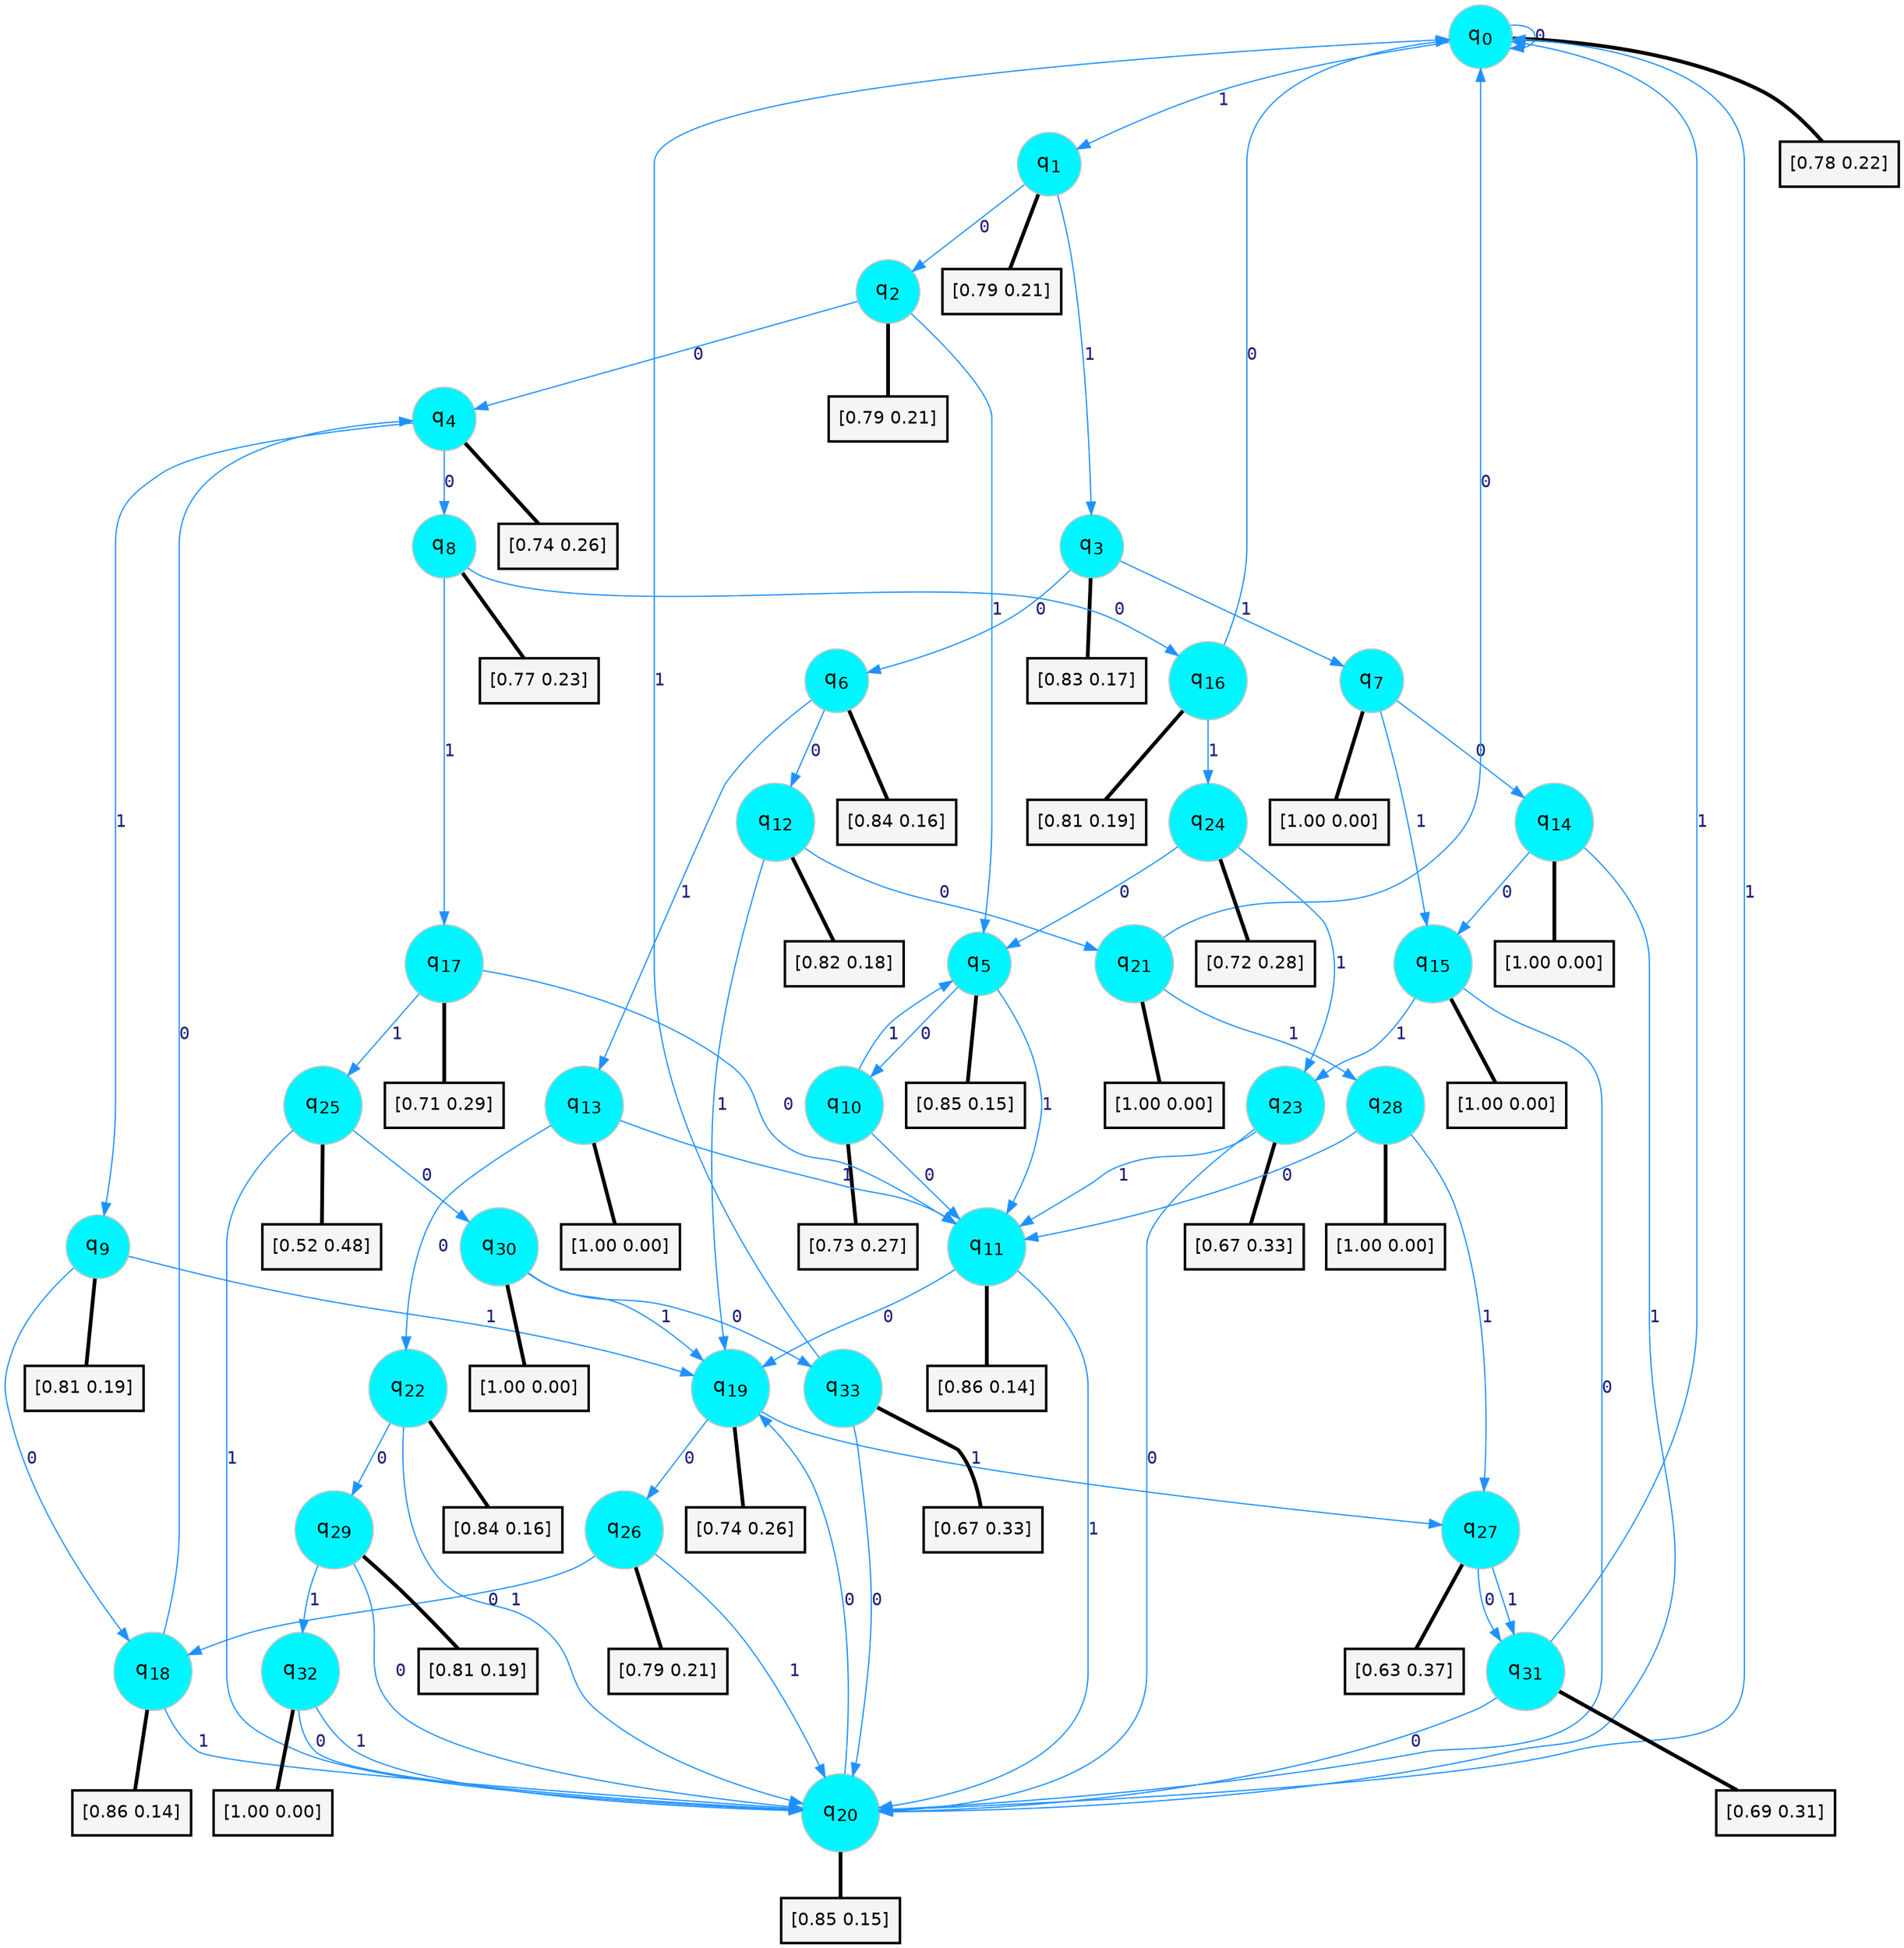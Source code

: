 digraph G {
graph [
bgcolor=transparent, dpi=300, rankdir=TD, size="40,25"];
node [
color=gray, fillcolor=turquoise1, fontcolor=black, fontname=Helvetica, fontsize=16, fontweight=bold, shape=circle, style=filled];
edge [
arrowsize=1, color=dodgerblue1, fontcolor=midnightblue, fontname=courier, fontweight=bold, penwidth=1, style=solid, weight=20];
0[label=<q<SUB>0</SUB>>];
1[label=<q<SUB>1</SUB>>];
2[label=<q<SUB>2</SUB>>];
3[label=<q<SUB>3</SUB>>];
4[label=<q<SUB>4</SUB>>];
5[label=<q<SUB>5</SUB>>];
6[label=<q<SUB>6</SUB>>];
7[label=<q<SUB>7</SUB>>];
8[label=<q<SUB>8</SUB>>];
9[label=<q<SUB>9</SUB>>];
10[label=<q<SUB>10</SUB>>];
11[label=<q<SUB>11</SUB>>];
12[label=<q<SUB>12</SUB>>];
13[label=<q<SUB>13</SUB>>];
14[label=<q<SUB>14</SUB>>];
15[label=<q<SUB>15</SUB>>];
16[label=<q<SUB>16</SUB>>];
17[label=<q<SUB>17</SUB>>];
18[label=<q<SUB>18</SUB>>];
19[label=<q<SUB>19</SUB>>];
20[label=<q<SUB>20</SUB>>];
21[label=<q<SUB>21</SUB>>];
22[label=<q<SUB>22</SUB>>];
23[label=<q<SUB>23</SUB>>];
24[label=<q<SUB>24</SUB>>];
25[label=<q<SUB>25</SUB>>];
26[label=<q<SUB>26</SUB>>];
27[label=<q<SUB>27</SUB>>];
28[label=<q<SUB>28</SUB>>];
29[label=<q<SUB>29</SUB>>];
30[label=<q<SUB>30</SUB>>];
31[label=<q<SUB>31</SUB>>];
32[label=<q<SUB>32</SUB>>];
33[label=<q<SUB>33</SUB>>];
34[label="[0.78 0.22]", shape=box,fontcolor=black, fontname=Helvetica, fontsize=14, penwidth=2, fillcolor=whitesmoke,color=black];
35[label="[0.79 0.21]", shape=box,fontcolor=black, fontname=Helvetica, fontsize=14, penwidth=2, fillcolor=whitesmoke,color=black];
36[label="[0.79 0.21]", shape=box,fontcolor=black, fontname=Helvetica, fontsize=14, penwidth=2, fillcolor=whitesmoke,color=black];
37[label="[0.83 0.17]", shape=box,fontcolor=black, fontname=Helvetica, fontsize=14, penwidth=2, fillcolor=whitesmoke,color=black];
38[label="[0.74 0.26]", shape=box,fontcolor=black, fontname=Helvetica, fontsize=14, penwidth=2, fillcolor=whitesmoke,color=black];
39[label="[0.85 0.15]", shape=box,fontcolor=black, fontname=Helvetica, fontsize=14, penwidth=2, fillcolor=whitesmoke,color=black];
40[label="[0.84 0.16]", shape=box,fontcolor=black, fontname=Helvetica, fontsize=14, penwidth=2, fillcolor=whitesmoke,color=black];
41[label="[1.00 0.00]", shape=box,fontcolor=black, fontname=Helvetica, fontsize=14, penwidth=2, fillcolor=whitesmoke,color=black];
42[label="[0.77 0.23]", shape=box,fontcolor=black, fontname=Helvetica, fontsize=14, penwidth=2, fillcolor=whitesmoke,color=black];
43[label="[0.81 0.19]", shape=box,fontcolor=black, fontname=Helvetica, fontsize=14, penwidth=2, fillcolor=whitesmoke,color=black];
44[label="[0.73 0.27]", shape=box,fontcolor=black, fontname=Helvetica, fontsize=14, penwidth=2, fillcolor=whitesmoke,color=black];
45[label="[0.86 0.14]", shape=box,fontcolor=black, fontname=Helvetica, fontsize=14, penwidth=2, fillcolor=whitesmoke,color=black];
46[label="[0.82 0.18]", shape=box,fontcolor=black, fontname=Helvetica, fontsize=14, penwidth=2, fillcolor=whitesmoke,color=black];
47[label="[1.00 0.00]", shape=box,fontcolor=black, fontname=Helvetica, fontsize=14, penwidth=2, fillcolor=whitesmoke,color=black];
48[label="[1.00 0.00]", shape=box,fontcolor=black, fontname=Helvetica, fontsize=14, penwidth=2, fillcolor=whitesmoke,color=black];
49[label="[1.00 0.00]", shape=box,fontcolor=black, fontname=Helvetica, fontsize=14, penwidth=2, fillcolor=whitesmoke,color=black];
50[label="[0.81 0.19]", shape=box,fontcolor=black, fontname=Helvetica, fontsize=14, penwidth=2, fillcolor=whitesmoke,color=black];
51[label="[0.71 0.29]", shape=box,fontcolor=black, fontname=Helvetica, fontsize=14, penwidth=2, fillcolor=whitesmoke,color=black];
52[label="[0.86 0.14]", shape=box,fontcolor=black, fontname=Helvetica, fontsize=14, penwidth=2, fillcolor=whitesmoke,color=black];
53[label="[0.74 0.26]", shape=box,fontcolor=black, fontname=Helvetica, fontsize=14, penwidth=2, fillcolor=whitesmoke,color=black];
54[label="[0.85 0.15]", shape=box,fontcolor=black, fontname=Helvetica, fontsize=14, penwidth=2, fillcolor=whitesmoke,color=black];
55[label="[1.00 0.00]", shape=box,fontcolor=black, fontname=Helvetica, fontsize=14, penwidth=2, fillcolor=whitesmoke,color=black];
56[label="[0.84 0.16]", shape=box,fontcolor=black, fontname=Helvetica, fontsize=14, penwidth=2, fillcolor=whitesmoke,color=black];
57[label="[0.67 0.33]", shape=box,fontcolor=black, fontname=Helvetica, fontsize=14, penwidth=2, fillcolor=whitesmoke,color=black];
58[label="[0.72 0.28]", shape=box,fontcolor=black, fontname=Helvetica, fontsize=14, penwidth=2, fillcolor=whitesmoke,color=black];
59[label="[0.52 0.48]", shape=box,fontcolor=black, fontname=Helvetica, fontsize=14, penwidth=2, fillcolor=whitesmoke,color=black];
60[label="[0.79 0.21]", shape=box,fontcolor=black, fontname=Helvetica, fontsize=14, penwidth=2, fillcolor=whitesmoke,color=black];
61[label="[0.63 0.37]", shape=box,fontcolor=black, fontname=Helvetica, fontsize=14, penwidth=2, fillcolor=whitesmoke,color=black];
62[label="[1.00 0.00]", shape=box,fontcolor=black, fontname=Helvetica, fontsize=14, penwidth=2, fillcolor=whitesmoke,color=black];
63[label="[0.81 0.19]", shape=box,fontcolor=black, fontname=Helvetica, fontsize=14, penwidth=2, fillcolor=whitesmoke,color=black];
64[label="[1.00 0.00]", shape=box,fontcolor=black, fontname=Helvetica, fontsize=14, penwidth=2, fillcolor=whitesmoke,color=black];
65[label="[0.69 0.31]", shape=box,fontcolor=black, fontname=Helvetica, fontsize=14, penwidth=2, fillcolor=whitesmoke,color=black];
66[label="[1.00 0.00]", shape=box,fontcolor=black, fontname=Helvetica, fontsize=14, penwidth=2, fillcolor=whitesmoke,color=black];
67[label="[0.67 0.33]", shape=box,fontcolor=black, fontname=Helvetica, fontsize=14, penwidth=2, fillcolor=whitesmoke,color=black];
0->0 [label=0];
0->1 [label=1];
0->34 [arrowhead=none, penwidth=3,color=black];
1->2 [label=0];
1->3 [label=1];
1->35 [arrowhead=none, penwidth=3,color=black];
2->4 [label=0];
2->5 [label=1];
2->36 [arrowhead=none, penwidth=3,color=black];
3->6 [label=0];
3->7 [label=1];
3->37 [arrowhead=none, penwidth=3,color=black];
4->8 [label=0];
4->9 [label=1];
4->38 [arrowhead=none, penwidth=3,color=black];
5->10 [label=0];
5->11 [label=1];
5->39 [arrowhead=none, penwidth=3,color=black];
6->12 [label=0];
6->13 [label=1];
6->40 [arrowhead=none, penwidth=3,color=black];
7->14 [label=0];
7->15 [label=1];
7->41 [arrowhead=none, penwidth=3,color=black];
8->16 [label=0];
8->17 [label=1];
8->42 [arrowhead=none, penwidth=3,color=black];
9->18 [label=0];
9->19 [label=1];
9->43 [arrowhead=none, penwidth=3,color=black];
10->11 [label=0];
10->5 [label=1];
10->44 [arrowhead=none, penwidth=3,color=black];
11->19 [label=0];
11->20 [label=1];
11->45 [arrowhead=none, penwidth=3,color=black];
12->21 [label=0];
12->19 [label=1];
12->46 [arrowhead=none, penwidth=3,color=black];
13->22 [label=0];
13->11 [label=1];
13->47 [arrowhead=none, penwidth=3,color=black];
14->15 [label=0];
14->20 [label=1];
14->48 [arrowhead=none, penwidth=3,color=black];
15->20 [label=0];
15->23 [label=1];
15->49 [arrowhead=none, penwidth=3,color=black];
16->0 [label=0];
16->24 [label=1];
16->50 [arrowhead=none, penwidth=3,color=black];
17->11 [label=0];
17->25 [label=1];
17->51 [arrowhead=none, penwidth=3,color=black];
18->4 [label=0];
18->20 [label=1];
18->52 [arrowhead=none, penwidth=3,color=black];
19->26 [label=0];
19->27 [label=1];
19->53 [arrowhead=none, penwidth=3,color=black];
20->19 [label=0];
20->0 [label=1];
20->54 [arrowhead=none, penwidth=3,color=black];
21->0 [label=0];
21->28 [label=1];
21->55 [arrowhead=none, penwidth=3,color=black];
22->29 [label=0];
22->20 [label=1];
22->56 [arrowhead=none, penwidth=3,color=black];
23->20 [label=0];
23->11 [label=1];
23->57 [arrowhead=none, penwidth=3,color=black];
24->5 [label=0];
24->23 [label=1];
24->58 [arrowhead=none, penwidth=3,color=black];
25->30 [label=0];
25->20 [label=1];
25->59 [arrowhead=none, penwidth=3,color=black];
26->18 [label=0];
26->20 [label=1];
26->60 [arrowhead=none, penwidth=3,color=black];
27->31 [label=0];
27->31 [label=1];
27->61 [arrowhead=none, penwidth=3,color=black];
28->11 [label=0];
28->27 [label=1];
28->62 [arrowhead=none, penwidth=3,color=black];
29->20 [label=0];
29->32 [label=1];
29->63 [arrowhead=none, penwidth=3,color=black];
30->33 [label=0];
30->19 [label=1];
30->64 [arrowhead=none, penwidth=3,color=black];
31->20 [label=0];
31->0 [label=1];
31->65 [arrowhead=none, penwidth=3,color=black];
32->20 [label=0];
32->20 [label=1];
32->66 [arrowhead=none, penwidth=3,color=black];
33->20 [label=0];
33->0 [label=1];
33->67 [arrowhead=none, penwidth=3,color=black];
}
